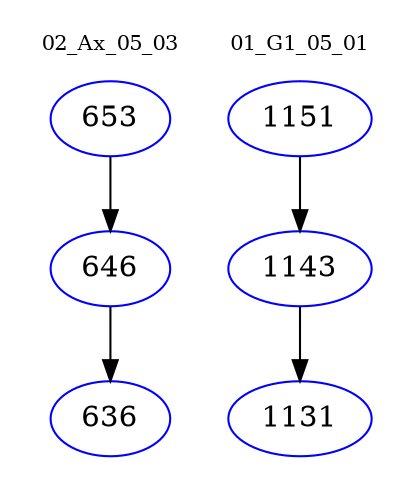 digraph{
subgraph cluster_0 {
color = white
label = "02_Ax_05_03";
fontsize=10;
T0_653 [label="653", color="blue"]
T0_653 -> T0_646 [color="black"]
T0_646 [label="646", color="blue"]
T0_646 -> T0_636 [color="black"]
T0_636 [label="636", color="blue"]
}
subgraph cluster_1 {
color = white
label = "01_G1_05_01";
fontsize=10;
T1_1151 [label="1151", color="blue"]
T1_1151 -> T1_1143 [color="black"]
T1_1143 [label="1143", color="blue"]
T1_1143 -> T1_1131 [color="black"]
T1_1131 [label="1131", color="blue"]
}
}
